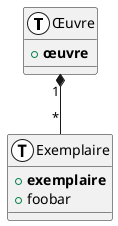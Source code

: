 @startuml "weak"

!define Table(x) class "x" << (T,#FFFFFF) >>
!define pk(x) <b>x</b>

Table("Œuvre") {
    {field} + pk(œuvre)
}

"Œuvre" "1" *-- "*" "Exemplaire"

Table("Exemplaire") {
    {field} + pk(exemplaire)
    {field} + foobar
}

@enduml
